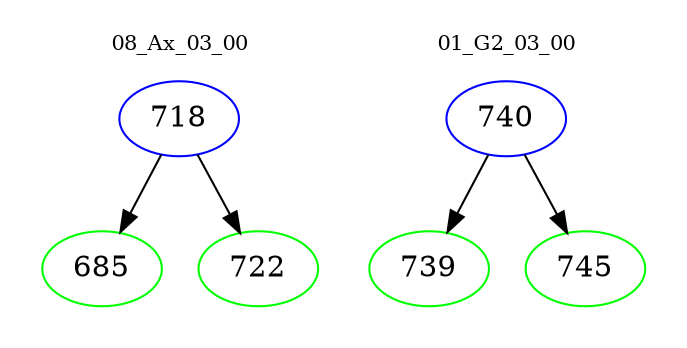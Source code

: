 digraph{
subgraph cluster_0 {
color = white
label = "08_Ax_03_00";
fontsize=10;
T0_718 [label="718", color="blue"]
T0_718 -> T0_685 [color="black"]
T0_685 [label="685", color="green"]
T0_718 -> T0_722 [color="black"]
T0_722 [label="722", color="green"]
}
subgraph cluster_1 {
color = white
label = "01_G2_03_00";
fontsize=10;
T1_740 [label="740", color="blue"]
T1_740 -> T1_739 [color="black"]
T1_739 [label="739", color="green"]
T1_740 -> T1_745 [color="black"]
T1_745 [label="745", color="green"]
}
}
